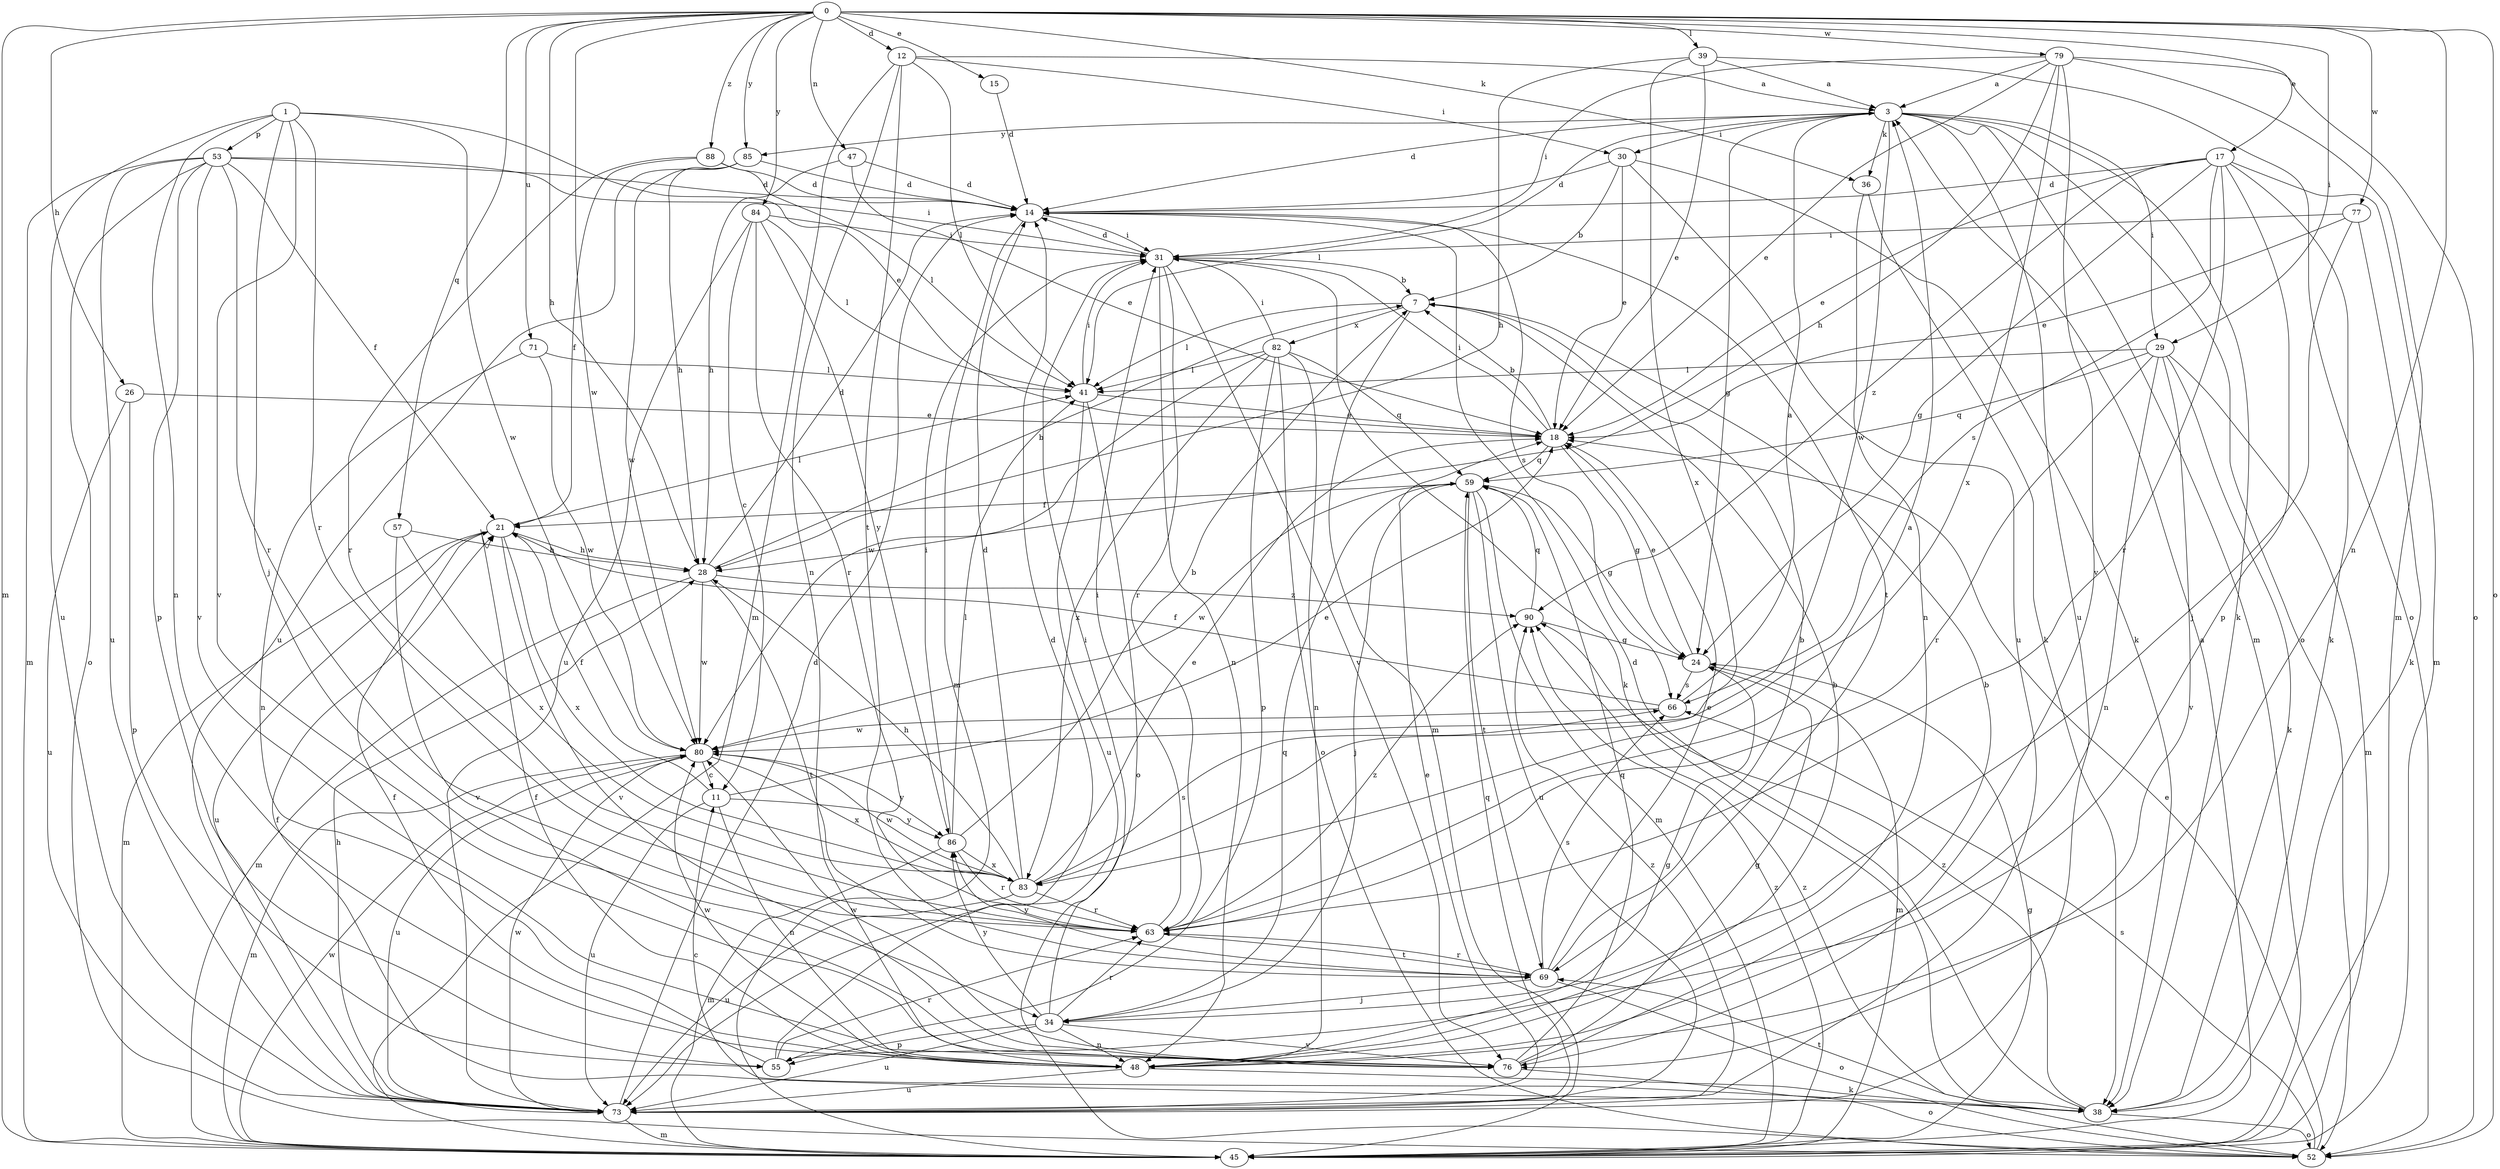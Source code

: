 strict digraph  {
0;
1;
3;
7;
11;
12;
14;
15;
17;
18;
21;
24;
26;
28;
29;
30;
31;
34;
36;
38;
39;
41;
45;
47;
48;
52;
53;
55;
57;
59;
63;
66;
69;
71;
73;
76;
77;
79;
80;
82;
83;
84;
85;
86;
88;
90;
0 -> 12  [label=d];
0 -> 15  [label=e];
0 -> 17  [label=e];
0 -> 26  [label=h];
0 -> 28  [label=h];
0 -> 29  [label=i];
0 -> 36  [label=k];
0 -> 39  [label=l];
0 -> 45  [label=m];
0 -> 47  [label=n];
0 -> 48  [label=n];
0 -> 52  [label=o];
0 -> 57  [label=q];
0 -> 71  [label=u];
0 -> 77  [label=w];
0 -> 79  [label=w];
0 -> 80  [label=w];
0 -> 84  [label=y];
0 -> 85  [label=y];
0 -> 88  [label=z];
1 -> 18  [label=e];
1 -> 34  [label=j];
1 -> 48  [label=n];
1 -> 53  [label=p];
1 -> 63  [label=r];
1 -> 73  [label=u];
1 -> 76  [label=v];
1 -> 80  [label=w];
3 -> 14  [label=d];
3 -> 24  [label=g];
3 -> 29  [label=i];
3 -> 30  [label=i];
3 -> 36  [label=k];
3 -> 38  [label=k];
3 -> 41  [label=l];
3 -> 45  [label=m];
3 -> 52  [label=o];
3 -> 73  [label=u];
3 -> 80  [label=w];
3 -> 85  [label=y];
7 -> 41  [label=l];
7 -> 45  [label=m];
7 -> 82  [label=x];
11 -> 18  [label=e];
11 -> 21  [label=f];
11 -> 48  [label=n];
11 -> 73  [label=u];
11 -> 86  [label=y];
12 -> 3  [label=a];
12 -> 30  [label=i];
12 -> 41  [label=l];
12 -> 45  [label=m];
12 -> 48  [label=n];
12 -> 69  [label=t];
14 -> 31  [label=i];
14 -> 45  [label=m];
14 -> 66  [label=s];
14 -> 69  [label=t];
15 -> 14  [label=d];
17 -> 14  [label=d];
17 -> 18  [label=e];
17 -> 24  [label=g];
17 -> 38  [label=k];
17 -> 45  [label=m];
17 -> 55  [label=p];
17 -> 63  [label=r];
17 -> 66  [label=s];
17 -> 90  [label=z];
18 -> 7  [label=b];
18 -> 24  [label=g];
18 -> 31  [label=i];
18 -> 59  [label=q];
21 -> 28  [label=h];
21 -> 41  [label=l];
21 -> 45  [label=m];
21 -> 73  [label=u];
21 -> 76  [label=v];
21 -> 83  [label=x];
24 -> 18  [label=e];
24 -> 45  [label=m];
24 -> 66  [label=s];
26 -> 18  [label=e];
26 -> 55  [label=p];
26 -> 73  [label=u];
28 -> 7  [label=b];
28 -> 14  [label=d];
28 -> 45  [label=m];
28 -> 69  [label=t];
28 -> 80  [label=w];
28 -> 90  [label=z];
29 -> 38  [label=k];
29 -> 41  [label=l];
29 -> 45  [label=m];
29 -> 48  [label=n];
29 -> 59  [label=q];
29 -> 63  [label=r];
29 -> 76  [label=v];
30 -> 7  [label=b];
30 -> 14  [label=d];
30 -> 18  [label=e];
30 -> 38  [label=k];
30 -> 73  [label=u];
31 -> 7  [label=b];
31 -> 14  [label=d];
31 -> 38  [label=k];
31 -> 48  [label=n];
31 -> 63  [label=r];
31 -> 76  [label=v];
34 -> 31  [label=i];
34 -> 48  [label=n];
34 -> 55  [label=p];
34 -> 59  [label=q];
34 -> 63  [label=r];
34 -> 73  [label=u];
34 -> 76  [label=v];
34 -> 86  [label=y];
36 -> 38  [label=k];
36 -> 48  [label=n];
38 -> 11  [label=c];
38 -> 14  [label=d];
38 -> 21  [label=f];
38 -> 52  [label=o];
38 -> 69  [label=t];
38 -> 90  [label=z];
39 -> 3  [label=a];
39 -> 18  [label=e];
39 -> 28  [label=h];
39 -> 52  [label=o];
39 -> 83  [label=x];
41 -> 18  [label=e];
41 -> 31  [label=i];
41 -> 52  [label=o];
41 -> 73  [label=u];
45 -> 3  [label=a];
45 -> 24  [label=g];
45 -> 80  [label=w];
45 -> 90  [label=z];
47 -> 14  [label=d];
47 -> 18  [label=e];
47 -> 28  [label=h];
48 -> 7  [label=b];
48 -> 21  [label=f];
48 -> 24  [label=g];
48 -> 38  [label=k];
48 -> 73  [label=u];
48 -> 80  [label=w];
52 -> 18  [label=e];
52 -> 66  [label=s];
52 -> 90  [label=z];
53 -> 14  [label=d];
53 -> 21  [label=f];
53 -> 31  [label=i];
53 -> 45  [label=m];
53 -> 52  [label=o];
53 -> 55  [label=p];
53 -> 63  [label=r];
53 -> 73  [label=u];
53 -> 76  [label=v];
55 -> 14  [label=d];
55 -> 21  [label=f];
55 -> 63  [label=r];
57 -> 28  [label=h];
57 -> 76  [label=v];
57 -> 83  [label=x];
59 -> 21  [label=f];
59 -> 24  [label=g];
59 -> 34  [label=j];
59 -> 45  [label=m];
59 -> 69  [label=t];
59 -> 73  [label=u];
59 -> 80  [label=w];
63 -> 3  [label=a];
63 -> 31  [label=i];
63 -> 69  [label=t];
63 -> 90  [label=z];
66 -> 3  [label=a];
66 -> 21  [label=f];
66 -> 80  [label=w];
69 -> 7  [label=b];
69 -> 18  [label=e];
69 -> 34  [label=j];
69 -> 52  [label=o];
69 -> 63  [label=r];
69 -> 66  [label=s];
69 -> 86  [label=y];
71 -> 41  [label=l];
71 -> 48  [label=n];
71 -> 80  [label=w];
73 -> 14  [label=d];
73 -> 18  [label=e];
73 -> 28  [label=h];
73 -> 45  [label=m];
73 -> 59  [label=q];
73 -> 80  [label=w];
73 -> 90  [label=z];
76 -> 7  [label=b];
76 -> 24  [label=g];
76 -> 52  [label=o];
76 -> 59  [label=q];
76 -> 80  [label=w];
77 -> 18  [label=e];
77 -> 31  [label=i];
77 -> 34  [label=j];
77 -> 38  [label=k];
79 -> 3  [label=a];
79 -> 18  [label=e];
79 -> 28  [label=h];
79 -> 31  [label=i];
79 -> 45  [label=m];
79 -> 52  [label=o];
79 -> 76  [label=v];
79 -> 83  [label=x];
80 -> 11  [label=c];
80 -> 45  [label=m];
80 -> 73  [label=u];
80 -> 83  [label=x];
80 -> 86  [label=y];
82 -> 31  [label=i];
82 -> 41  [label=l];
82 -> 48  [label=n];
82 -> 52  [label=o];
82 -> 55  [label=p];
82 -> 59  [label=q];
82 -> 80  [label=w];
82 -> 83  [label=x];
83 -> 14  [label=d];
83 -> 18  [label=e];
83 -> 28  [label=h];
83 -> 63  [label=r];
83 -> 66  [label=s];
83 -> 73  [label=u];
83 -> 80  [label=w];
84 -> 11  [label=c];
84 -> 31  [label=i];
84 -> 41  [label=l];
84 -> 63  [label=r];
84 -> 73  [label=u];
84 -> 86  [label=y];
85 -> 14  [label=d];
85 -> 28  [label=h];
85 -> 73  [label=u];
85 -> 80  [label=w];
86 -> 7  [label=b];
86 -> 31  [label=i];
86 -> 41  [label=l];
86 -> 45  [label=m];
86 -> 63  [label=r];
86 -> 83  [label=x];
88 -> 14  [label=d];
88 -> 21  [label=f];
88 -> 41  [label=l];
88 -> 63  [label=r];
90 -> 24  [label=g];
90 -> 59  [label=q];
}
